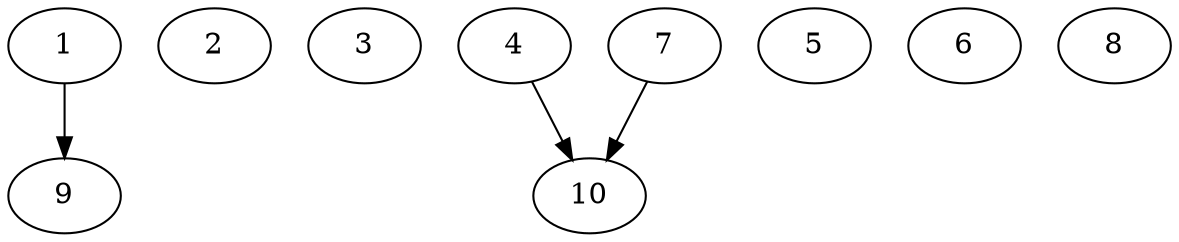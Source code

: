 // DAG automatically generated by daggen at Thu Oct  3 13:58:05 2019
// ./daggen --dot -n 10 --ccr 0.5 --fat 0.9 --regular 0.7 --density 0.6 --mindata 5242880 --maxdata 52428800 
digraph G {
  1 [size="71741440", alpha="0.08", expect_size="35870720"] 
  1 -> 9 [size ="35870720"]
  2 [size="56145920", alpha="0.14", expect_size="28072960"] 
  3 [size="33052672", alpha="0.15", expect_size="16526336"] 
  4 [size="86894592", alpha="0.16", expect_size="43447296"] 
  4 -> 10 [size ="43447296"]
  5 [size="53485568", alpha="0.03", expect_size="26742784"] 
  6 [size="48922624", alpha="0.18", expect_size="24461312"] 
  7 [size="43202560", alpha="0.18", expect_size="21601280"] 
  7 -> 10 [size ="21601280"]
  8 [size="58243072", alpha="0.13", expect_size="29121536"] 
  9 [size="12640256", alpha="0.12", expect_size="6320128"] 
  10 [size="67753984", alpha="0.08", expect_size="33876992"] 
}
